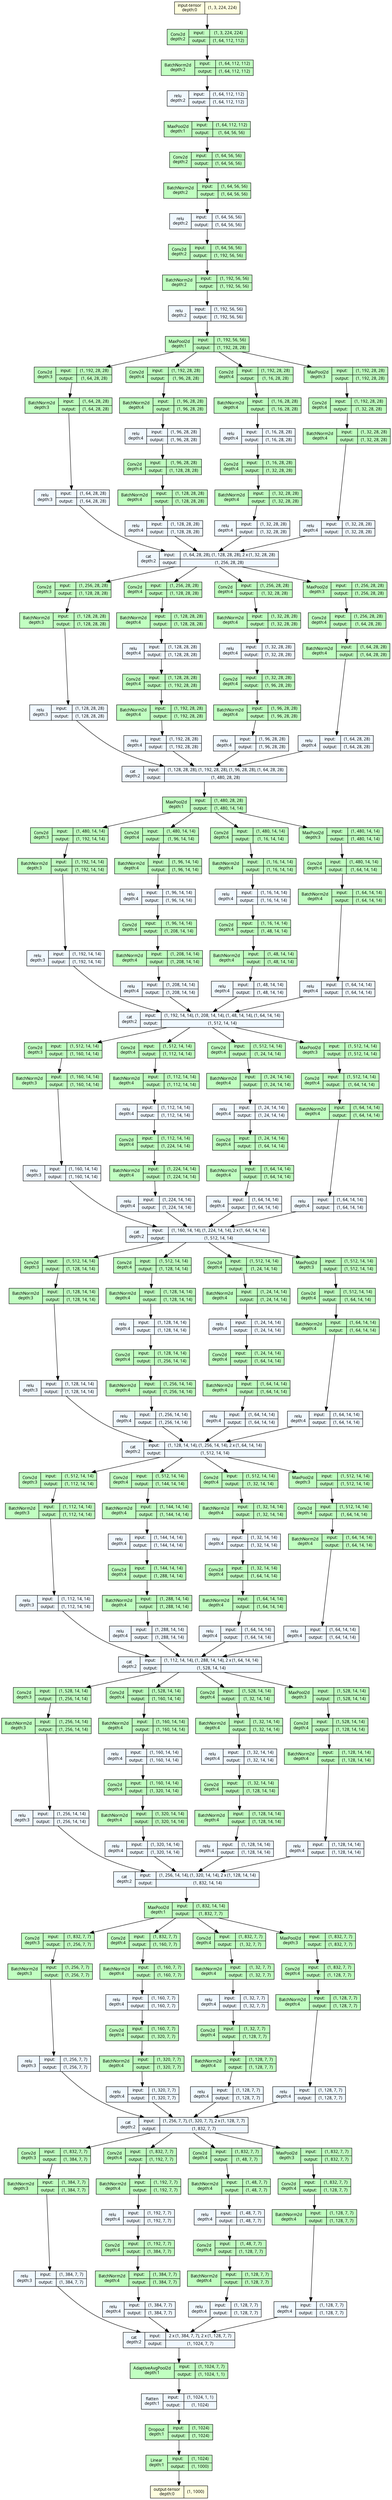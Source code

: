 strict digraph GoogLeNet {
	graph [ordering=in size="127.5,127.5"]
	node [align=left fontname="Linux libertine" fontsize=10 height=0.2 ranksep=0.1 shape=record style=filled]
	edge [fontsize=10]
	0 [label="input-tensor&#92;ndepth:0|(1, 3, 224, 224)" fillcolor=lightyellow]
	0 [label="input-tensor&#92;ndepth:0|(1, 3, 224, 224)" fillcolor=lightyellow]
	1 [label="Conv2d&#92;ndepth:2|{input:|output:}|{(1, 3, 224, 224)|(1, 64, 112, 112)}" fillcolor=darkseagreen1]
	2 [label="BatchNorm2d&#92;ndepth:2|{input:|output:}|{(1, 64, 112, 112)|(1, 64, 112, 112)}" fillcolor=darkseagreen1]
	3 [label="relu&#92;ndepth:2|{input:|output:}|{(1, 64, 112, 112)|(1, 64, 112, 112)}" fillcolor=aliceblue]
	4 [label="MaxPool2d&#92;ndepth:1|{input:|output:}|{(1, 64, 112, 112)|(1, 64, 56, 56)}" fillcolor=darkseagreen1]
	5 [label="Conv2d&#92;ndepth:2|{input:|output:}|{(1, 64, 56, 56)|(1, 64, 56, 56)}" fillcolor=darkseagreen1]
	6 [label="BatchNorm2d&#92;ndepth:2|{input:|output:}|{(1, 64, 56, 56)|(1, 64, 56, 56)}" fillcolor=darkseagreen1]
	7 [label="relu&#92;ndepth:2|{input:|output:}|{(1, 64, 56, 56)|(1, 64, 56, 56)}" fillcolor=aliceblue]
	8 [label="Conv2d&#92;ndepth:2|{input:|output:}|{(1, 64, 56, 56)|(1, 192, 56, 56)}" fillcolor=darkseagreen1]
	9 [label="BatchNorm2d&#92;ndepth:2|{input:|output:}|{(1, 192, 56, 56)|(1, 192, 56, 56)}" fillcolor=darkseagreen1]
	10 [label="relu&#92;ndepth:2|{input:|output:}|{(1, 192, 56, 56)|(1, 192, 56, 56)}" fillcolor=aliceblue]
	11 [label="MaxPool2d&#92;ndepth:1|{input:|output:}|{(1, 192, 56, 56)|(1, 192, 28, 28)}" fillcolor=darkseagreen1]
	12 [label="Conv2d&#92;ndepth:3|{input:|output:}|{(1, 192, 28, 28)|(1, 64, 28, 28)}" fillcolor=darkseagreen1]
	13 [label="BatchNorm2d&#92;ndepth:3|{input:|output:}|{(1, 64, 28, 28)|(1, 64, 28, 28)}" fillcolor=darkseagreen1]
	14 [label="relu&#92;ndepth:3|{input:|output:}|{(1, 64, 28, 28)|(1, 64, 28, 28)}" fillcolor=aliceblue]
	15 [label="Conv2d&#92;ndepth:4|{input:|output:}|{(1, 192, 28, 28)|(1, 96, 28, 28)}" fillcolor=darkseagreen1]
	16 [label="BatchNorm2d&#92;ndepth:4|{input:|output:}|{(1, 96, 28, 28)|(1, 96, 28, 28)}" fillcolor=darkseagreen1]
	17 [label="relu&#92;ndepth:4|{input:|output:}|{(1, 96, 28, 28)|(1, 96, 28, 28)}" fillcolor=aliceblue]
	18 [label="Conv2d&#92;ndepth:4|{input:|output:}|{(1, 96, 28, 28)|(1, 128, 28, 28)}" fillcolor=darkseagreen1]
	19 [label="BatchNorm2d&#92;ndepth:4|{input:|output:}|{(1, 128, 28, 28)|(1, 128, 28, 28)}" fillcolor=darkseagreen1]
	20 [label="relu&#92;ndepth:4|{input:|output:}|{(1, 128, 28, 28)|(1, 128, 28, 28)}" fillcolor=aliceblue]
	21 [label="Conv2d&#92;ndepth:4|{input:|output:}|{(1, 192, 28, 28)|(1, 16, 28, 28)}" fillcolor=darkseagreen1]
	22 [label="BatchNorm2d&#92;ndepth:4|{input:|output:}|{(1, 16, 28, 28)|(1, 16, 28, 28)}" fillcolor=darkseagreen1]
	23 [label="relu&#92;ndepth:4|{input:|output:}|{(1, 16, 28, 28)|(1, 16, 28, 28)}" fillcolor=aliceblue]
	24 [label="Conv2d&#92;ndepth:4|{input:|output:}|{(1, 16, 28, 28)|(1, 32, 28, 28)}" fillcolor=darkseagreen1]
	25 [label="BatchNorm2d&#92;ndepth:4|{input:|output:}|{(1, 32, 28, 28)|(1, 32, 28, 28)}" fillcolor=darkseagreen1]
	26 [label="relu&#92;ndepth:4|{input:|output:}|{(1, 32, 28, 28)|(1, 32, 28, 28)}" fillcolor=aliceblue]
	27 [label="MaxPool2d&#92;ndepth:3|{input:|output:}|{(1, 192, 28, 28)|(1, 192, 28, 28)}" fillcolor=darkseagreen1]
	28 [label="Conv2d&#92;ndepth:4|{input:|output:}|{(1, 192, 28, 28)|(1, 32, 28, 28)}" fillcolor=darkseagreen1]
	29 [label="BatchNorm2d&#92;ndepth:4|{input:|output:}|{(1, 32, 28, 28)|(1, 32, 28, 28)}" fillcolor=darkseagreen1]
	30 [label="relu&#92;ndepth:4|{input:|output:}|{(1, 32, 28, 28)|(1, 32, 28, 28)}" fillcolor=aliceblue]
	31 [label="cat&#92;ndepth:2|{input:|output:}|{(1, 64, 28, 28), (1, 128, 28, 28), 2 x (1, 32, 28, 28)|(1, 256, 28, 28)}" fillcolor=aliceblue]
	32 [label="Conv2d&#92;ndepth:3|{input:|output:}|{(1, 256, 28, 28)|(1, 128, 28, 28)}" fillcolor=darkseagreen1]
	33 [label="BatchNorm2d&#92;ndepth:3|{input:|output:}|{(1, 128, 28, 28)|(1, 128, 28, 28)}" fillcolor=darkseagreen1]
	34 [label="relu&#92;ndepth:3|{input:|output:}|{(1, 128, 28, 28)|(1, 128, 28, 28)}" fillcolor=aliceblue]
	35 [label="Conv2d&#92;ndepth:4|{input:|output:}|{(1, 256, 28, 28)|(1, 128, 28, 28)}" fillcolor=darkseagreen1]
	36 [label="BatchNorm2d&#92;ndepth:4|{input:|output:}|{(1, 128, 28, 28)|(1, 128, 28, 28)}" fillcolor=darkseagreen1]
	37 [label="relu&#92;ndepth:4|{input:|output:}|{(1, 128, 28, 28)|(1, 128, 28, 28)}" fillcolor=aliceblue]
	38 [label="Conv2d&#92;ndepth:4|{input:|output:}|{(1, 128, 28, 28)|(1, 192, 28, 28)}" fillcolor=darkseagreen1]
	39 [label="BatchNorm2d&#92;ndepth:4|{input:|output:}|{(1, 192, 28, 28)|(1, 192, 28, 28)}" fillcolor=darkseagreen1]
	40 [label="relu&#92;ndepth:4|{input:|output:}|{(1, 192, 28, 28)|(1, 192, 28, 28)}" fillcolor=aliceblue]
	41 [label="Conv2d&#92;ndepth:4|{input:|output:}|{(1, 256, 28, 28)|(1, 32, 28, 28)}" fillcolor=darkseagreen1]
	42 [label="BatchNorm2d&#92;ndepth:4|{input:|output:}|{(1, 32, 28, 28)|(1, 32, 28, 28)}" fillcolor=darkseagreen1]
	43 [label="relu&#92;ndepth:4|{input:|output:}|{(1, 32, 28, 28)|(1, 32, 28, 28)}" fillcolor=aliceblue]
	44 [label="Conv2d&#92;ndepth:4|{input:|output:}|{(1, 32, 28, 28)|(1, 96, 28, 28)}" fillcolor=darkseagreen1]
	45 [label="BatchNorm2d&#92;ndepth:4|{input:|output:}|{(1, 96, 28, 28)|(1, 96, 28, 28)}" fillcolor=darkseagreen1]
	46 [label="relu&#92;ndepth:4|{input:|output:}|{(1, 96, 28, 28)|(1, 96, 28, 28)}" fillcolor=aliceblue]
	47 [label="MaxPool2d&#92;ndepth:3|{input:|output:}|{(1, 256, 28, 28)|(1, 256, 28, 28)}" fillcolor=darkseagreen1]
	48 [label="Conv2d&#92;ndepth:4|{input:|output:}|{(1, 256, 28, 28)|(1, 64, 28, 28)}" fillcolor=darkseagreen1]
	49 [label="BatchNorm2d&#92;ndepth:4|{input:|output:}|{(1, 64, 28, 28)|(1, 64, 28, 28)}" fillcolor=darkseagreen1]
	50 [label="relu&#92;ndepth:4|{input:|output:}|{(1, 64, 28, 28)|(1, 64, 28, 28)}" fillcolor=aliceblue]
	51 [label="cat&#92;ndepth:2|{input:|output:}|{(1, 128, 28, 28), (1, 192, 28, 28), (1, 96, 28, 28), (1, 64, 28, 28)|(1, 480, 28, 28)}" fillcolor=aliceblue]
	52 [label="MaxPool2d&#92;ndepth:1|{input:|output:}|{(1, 480, 28, 28)|(1, 480, 14, 14)}" fillcolor=darkseagreen1]
	53 [label="Conv2d&#92;ndepth:3|{input:|output:}|{(1, 480, 14, 14)|(1, 192, 14, 14)}" fillcolor=darkseagreen1]
	54 [label="BatchNorm2d&#92;ndepth:3|{input:|output:}|{(1, 192, 14, 14)|(1, 192, 14, 14)}" fillcolor=darkseagreen1]
	55 [label="relu&#92;ndepth:3|{input:|output:}|{(1, 192, 14, 14)|(1, 192, 14, 14)}" fillcolor=aliceblue]
	56 [label="Conv2d&#92;ndepth:4|{input:|output:}|{(1, 480, 14, 14)|(1, 96, 14, 14)}" fillcolor=darkseagreen1]
	57 [label="BatchNorm2d&#92;ndepth:4|{input:|output:}|{(1, 96, 14, 14)|(1, 96, 14, 14)}" fillcolor=darkseagreen1]
	58 [label="relu&#92;ndepth:4|{input:|output:}|{(1, 96, 14, 14)|(1, 96, 14, 14)}" fillcolor=aliceblue]
	59 [label="Conv2d&#92;ndepth:4|{input:|output:}|{(1, 96, 14, 14)|(1, 208, 14, 14)}" fillcolor=darkseagreen1]
	60 [label="BatchNorm2d&#92;ndepth:4|{input:|output:}|{(1, 208, 14, 14)|(1, 208, 14, 14)}" fillcolor=darkseagreen1]
	61 [label="relu&#92;ndepth:4|{input:|output:}|{(1, 208, 14, 14)|(1, 208, 14, 14)}" fillcolor=aliceblue]
	62 [label="Conv2d&#92;ndepth:4|{input:|output:}|{(1, 480, 14, 14)|(1, 16, 14, 14)}" fillcolor=darkseagreen1]
	63 [label="BatchNorm2d&#92;ndepth:4|{input:|output:}|{(1, 16, 14, 14)|(1, 16, 14, 14)}" fillcolor=darkseagreen1]
	64 [label="relu&#92;ndepth:4|{input:|output:}|{(1, 16, 14, 14)|(1, 16, 14, 14)}" fillcolor=aliceblue]
	65 [label="Conv2d&#92;ndepth:4|{input:|output:}|{(1, 16, 14, 14)|(1, 48, 14, 14)}" fillcolor=darkseagreen1]
	66 [label="BatchNorm2d&#92;ndepth:4|{input:|output:}|{(1, 48, 14, 14)|(1, 48, 14, 14)}" fillcolor=darkseagreen1]
	67 [label="relu&#92;ndepth:4|{input:|output:}|{(1, 48, 14, 14)|(1, 48, 14, 14)}" fillcolor=aliceblue]
	68 [label="MaxPool2d&#92;ndepth:3|{input:|output:}|{(1, 480, 14, 14)|(1, 480, 14, 14)}" fillcolor=darkseagreen1]
	69 [label="Conv2d&#92;ndepth:4|{input:|output:}|{(1, 480, 14, 14)|(1, 64, 14, 14)}" fillcolor=darkseagreen1]
	70 [label="BatchNorm2d&#92;ndepth:4|{input:|output:}|{(1, 64, 14, 14)|(1, 64, 14, 14)}" fillcolor=darkseagreen1]
	71 [label="relu&#92;ndepth:4|{input:|output:}|{(1, 64, 14, 14)|(1, 64, 14, 14)}" fillcolor=aliceblue]
	72 [label="cat&#92;ndepth:2|{input:|output:}|{(1, 192, 14, 14), (1, 208, 14, 14), (1, 48, 14, 14), (1, 64, 14, 14)|(1, 512, 14, 14)}" fillcolor=aliceblue]
	73 [label="Conv2d&#92;ndepth:3|{input:|output:}|{(1, 512, 14, 14)|(1, 160, 14, 14)}" fillcolor=darkseagreen1]
	74 [label="BatchNorm2d&#92;ndepth:3|{input:|output:}|{(1, 160, 14, 14)|(1, 160, 14, 14)}" fillcolor=darkseagreen1]
	75 [label="relu&#92;ndepth:3|{input:|output:}|{(1, 160, 14, 14)|(1, 160, 14, 14)}" fillcolor=aliceblue]
	76 [label="Conv2d&#92;ndepth:4|{input:|output:}|{(1, 512, 14, 14)|(1, 112, 14, 14)}" fillcolor=darkseagreen1]
	77 [label="BatchNorm2d&#92;ndepth:4|{input:|output:}|{(1, 112, 14, 14)|(1, 112, 14, 14)}" fillcolor=darkseagreen1]
	78 [label="relu&#92;ndepth:4|{input:|output:}|{(1, 112, 14, 14)|(1, 112, 14, 14)}" fillcolor=aliceblue]
	79 [label="Conv2d&#92;ndepth:4|{input:|output:}|{(1, 112, 14, 14)|(1, 224, 14, 14)}" fillcolor=darkseagreen1]
	80 [label="BatchNorm2d&#92;ndepth:4|{input:|output:}|{(1, 224, 14, 14)|(1, 224, 14, 14)}" fillcolor=darkseagreen1]
	81 [label="relu&#92;ndepth:4|{input:|output:}|{(1, 224, 14, 14)|(1, 224, 14, 14)}" fillcolor=aliceblue]
	82 [label="Conv2d&#92;ndepth:4|{input:|output:}|{(1, 512, 14, 14)|(1, 24, 14, 14)}" fillcolor=darkseagreen1]
	83 [label="BatchNorm2d&#92;ndepth:4|{input:|output:}|{(1, 24, 14, 14)|(1, 24, 14, 14)}" fillcolor=darkseagreen1]
	84 [label="relu&#92;ndepth:4|{input:|output:}|{(1, 24, 14, 14)|(1, 24, 14, 14)}" fillcolor=aliceblue]
	85 [label="Conv2d&#92;ndepth:4|{input:|output:}|{(1, 24, 14, 14)|(1, 64, 14, 14)}" fillcolor=darkseagreen1]
	86 [label="BatchNorm2d&#92;ndepth:4|{input:|output:}|{(1, 64, 14, 14)|(1, 64, 14, 14)}" fillcolor=darkseagreen1]
	87 [label="relu&#92;ndepth:4|{input:|output:}|{(1, 64, 14, 14)|(1, 64, 14, 14)}" fillcolor=aliceblue]
	88 [label="MaxPool2d&#92;ndepth:3|{input:|output:}|{(1, 512, 14, 14)|(1, 512, 14, 14)}" fillcolor=darkseagreen1]
	89 [label="Conv2d&#92;ndepth:4|{input:|output:}|{(1, 512, 14, 14)|(1, 64, 14, 14)}" fillcolor=darkseagreen1]
	90 [label="BatchNorm2d&#92;ndepth:4|{input:|output:}|{(1, 64, 14, 14)|(1, 64, 14, 14)}" fillcolor=darkseagreen1]
	91 [label="relu&#92;ndepth:4|{input:|output:}|{(1, 64, 14, 14)|(1, 64, 14, 14)}" fillcolor=aliceblue]
	92 [label="cat&#92;ndepth:2|{input:|output:}|{(1, 160, 14, 14), (1, 224, 14, 14), 2 x (1, 64, 14, 14)|(1, 512, 14, 14)}" fillcolor=aliceblue]
	93 [label="Conv2d&#92;ndepth:3|{input:|output:}|{(1, 512, 14, 14)|(1, 128, 14, 14)}" fillcolor=darkseagreen1]
	94 [label="BatchNorm2d&#92;ndepth:3|{input:|output:}|{(1, 128, 14, 14)|(1, 128, 14, 14)}" fillcolor=darkseagreen1]
	95 [label="relu&#92;ndepth:3|{input:|output:}|{(1, 128, 14, 14)|(1, 128, 14, 14)}" fillcolor=aliceblue]
	96 [label="Conv2d&#92;ndepth:4|{input:|output:}|{(1, 512, 14, 14)|(1, 128, 14, 14)}" fillcolor=darkseagreen1]
	97 [label="BatchNorm2d&#92;ndepth:4|{input:|output:}|{(1, 128, 14, 14)|(1, 128, 14, 14)}" fillcolor=darkseagreen1]
	98 [label="relu&#92;ndepth:4|{input:|output:}|{(1, 128, 14, 14)|(1, 128, 14, 14)}" fillcolor=aliceblue]
	99 [label="Conv2d&#92;ndepth:4|{input:|output:}|{(1, 128, 14, 14)|(1, 256, 14, 14)}" fillcolor=darkseagreen1]
	100 [label="BatchNorm2d&#92;ndepth:4|{input:|output:}|{(1, 256, 14, 14)|(1, 256, 14, 14)}" fillcolor=darkseagreen1]
	101 [label="relu&#92;ndepth:4|{input:|output:}|{(1, 256, 14, 14)|(1, 256, 14, 14)}" fillcolor=aliceblue]
	102 [label="Conv2d&#92;ndepth:4|{input:|output:}|{(1, 512, 14, 14)|(1, 24, 14, 14)}" fillcolor=darkseagreen1]
	103 [label="BatchNorm2d&#92;ndepth:4|{input:|output:}|{(1, 24, 14, 14)|(1, 24, 14, 14)}" fillcolor=darkseagreen1]
	104 [label="relu&#92;ndepth:4|{input:|output:}|{(1, 24, 14, 14)|(1, 24, 14, 14)}" fillcolor=aliceblue]
	105 [label="Conv2d&#92;ndepth:4|{input:|output:}|{(1, 24, 14, 14)|(1, 64, 14, 14)}" fillcolor=darkseagreen1]
	106 [label="BatchNorm2d&#92;ndepth:4|{input:|output:}|{(1, 64, 14, 14)|(1, 64, 14, 14)}" fillcolor=darkseagreen1]
	107 [label="relu&#92;ndepth:4|{input:|output:}|{(1, 64, 14, 14)|(1, 64, 14, 14)}" fillcolor=aliceblue]
	108 [label="MaxPool2d&#92;ndepth:3|{input:|output:}|{(1, 512, 14, 14)|(1, 512, 14, 14)}" fillcolor=darkseagreen1]
	109 [label="Conv2d&#92;ndepth:4|{input:|output:}|{(1, 512, 14, 14)|(1, 64, 14, 14)}" fillcolor=darkseagreen1]
	110 [label="BatchNorm2d&#92;ndepth:4|{input:|output:}|{(1, 64, 14, 14)|(1, 64, 14, 14)}" fillcolor=darkseagreen1]
	111 [label="relu&#92;ndepth:4|{input:|output:}|{(1, 64, 14, 14)|(1, 64, 14, 14)}" fillcolor=aliceblue]
	112 [label="cat&#92;ndepth:2|{input:|output:}|{(1, 128, 14, 14), (1, 256, 14, 14), 2 x (1, 64, 14, 14)|(1, 512, 14, 14)}" fillcolor=aliceblue]
	113 [label="Conv2d&#92;ndepth:3|{input:|output:}|{(1, 512, 14, 14)|(1, 112, 14, 14)}" fillcolor=darkseagreen1]
	114 [label="BatchNorm2d&#92;ndepth:3|{input:|output:}|{(1, 112, 14, 14)|(1, 112, 14, 14)}" fillcolor=darkseagreen1]
	115 [label="relu&#92;ndepth:3|{input:|output:}|{(1, 112, 14, 14)|(1, 112, 14, 14)}" fillcolor=aliceblue]
	116 [label="Conv2d&#92;ndepth:4|{input:|output:}|{(1, 512, 14, 14)|(1, 144, 14, 14)}" fillcolor=darkseagreen1]
	117 [label="BatchNorm2d&#92;ndepth:4|{input:|output:}|{(1, 144, 14, 14)|(1, 144, 14, 14)}" fillcolor=darkseagreen1]
	118 [label="relu&#92;ndepth:4|{input:|output:}|{(1, 144, 14, 14)|(1, 144, 14, 14)}" fillcolor=aliceblue]
	119 [label="Conv2d&#92;ndepth:4|{input:|output:}|{(1, 144, 14, 14)|(1, 288, 14, 14)}" fillcolor=darkseagreen1]
	120 [label="BatchNorm2d&#92;ndepth:4|{input:|output:}|{(1, 288, 14, 14)|(1, 288, 14, 14)}" fillcolor=darkseagreen1]
	121 [label="relu&#92;ndepth:4|{input:|output:}|{(1, 288, 14, 14)|(1, 288, 14, 14)}" fillcolor=aliceblue]
	122 [label="Conv2d&#92;ndepth:4|{input:|output:}|{(1, 512, 14, 14)|(1, 32, 14, 14)}" fillcolor=darkseagreen1]
	123 [label="BatchNorm2d&#92;ndepth:4|{input:|output:}|{(1, 32, 14, 14)|(1, 32, 14, 14)}" fillcolor=darkseagreen1]
	124 [label="relu&#92;ndepth:4|{input:|output:}|{(1, 32, 14, 14)|(1, 32, 14, 14)}" fillcolor=aliceblue]
	125 [label="Conv2d&#92;ndepth:4|{input:|output:}|{(1, 32, 14, 14)|(1, 64, 14, 14)}" fillcolor=darkseagreen1]
	126 [label="BatchNorm2d&#92;ndepth:4|{input:|output:}|{(1, 64, 14, 14)|(1, 64, 14, 14)}" fillcolor=darkseagreen1]
	127 [label="relu&#92;ndepth:4|{input:|output:}|{(1, 64, 14, 14)|(1, 64, 14, 14)}" fillcolor=aliceblue]
	128 [label="MaxPool2d&#92;ndepth:3|{input:|output:}|{(1, 512, 14, 14)|(1, 512, 14, 14)}" fillcolor=darkseagreen1]
	129 [label="Conv2d&#92;ndepth:4|{input:|output:}|{(1, 512, 14, 14)|(1, 64, 14, 14)}" fillcolor=darkseagreen1]
	130 [label="BatchNorm2d&#92;ndepth:4|{input:|output:}|{(1, 64, 14, 14)|(1, 64, 14, 14)}" fillcolor=darkseagreen1]
	131 [label="relu&#92;ndepth:4|{input:|output:}|{(1, 64, 14, 14)|(1, 64, 14, 14)}" fillcolor=aliceblue]
	132 [label="cat&#92;ndepth:2|{input:|output:}|{(1, 112, 14, 14), (1, 288, 14, 14), 2 x (1, 64, 14, 14)|(1, 528, 14, 14)}" fillcolor=aliceblue]
	133 [label="Conv2d&#92;ndepth:3|{input:|output:}|{(1, 528, 14, 14)|(1, 256, 14, 14)}" fillcolor=darkseagreen1]
	134 [label="BatchNorm2d&#92;ndepth:3|{input:|output:}|{(1, 256, 14, 14)|(1, 256, 14, 14)}" fillcolor=darkseagreen1]
	135 [label="relu&#92;ndepth:3|{input:|output:}|{(1, 256, 14, 14)|(1, 256, 14, 14)}" fillcolor=aliceblue]
	136 [label="Conv2d&#92;ndepth:4|{input:|output:}|{(1, 528, 14, 14)|(1, 160, 14, 14)}" fillcolor=darkseagreen1]
	137 [label="BatchNorm2d&#92;ndepth:4|{input:|output:}|{(1, 160, 14, 14)|(1, 160, 14, 14)}" fillcolor=darkseagreen1]
	138 [label="relu&#92;ndepth:4|{input:|output:}|{(1, 160, 14, 14)|(1, 160, 14, 14)}" fillcolor=aliceblue]
	139 [label="Conv2d&#92;ndepth:4|{input:|output:}|{(1, 160, 14, 14)|(1, 320, 14, 14)}" fillcolor=darkseagreen1]
	140 [label="BatchNorm2d&#92;ndepth:4|{input:|output:}|{(1, 320, 14, 14)|(1, 320, 14, 14)}" fillcolor=darkseagreen1]
	141 [label="relu&#92;ndepth:4|{input:|output:}|{(1, 320, 14, 14)|(1, 320, 14, 14)}" fillcolor=aliceblue]
	142 [label="Conv2d&#92;ndepth:4|{input:|output:}|{(1, 528, 14, 14)|(1, 32, 14, 14)}" fillcolor=darkseagreen1]
	143 [label="BatchNorm2d&#92;ndepth:4|{input:|output:}|{(1, 32, 14, 14)|(1, 32, 14, 14)}" fillcolor=darkseagreen1]
	144 [label="relu&#92;ndepth:4|{input:|output:}|{(1, 32, 14, 14)|(1, 32, 14, 14)}" fillcolor=aliceblue]
	145 [label="Conv2d&#92;ndepth:4|{input:|output:}|{(1, 32, 14, 14)|(1, 128, 14, 14)}" fillcolor=darkseagreen1]
	146 [label="BatchNorm2d&#92;ndepth:4|{input:|output:}|{(1, 128, 14, 14)|(1, 128, 14, 14)}" fillcolor=darkseagreen1]
	147 [label="relu&#92;ndepth:4|{input:|output:}|{(1, 128, 14, 14)|(1, 128, 14, 14)}" fillcolor=aliceblue]
	148 [label="MaxPool2d&#92;ndepth:3|{input:|output:}|{(1, 528, 14, 14)|(1, 528, 14, 14)}" fillcolor=darkseagreen1]
	149 [label="Conv2d&#92;ndepth:4|{input:|output:}|{(1, 528, 14, 14)|(1, 128, 14, 14)}" fillcolor=darkseagreen1]
	150 [label="BatchNorm2d&#92;ndepth:4|{input:|output:}|{(1, 128, 14, 14)|(1, 128, 14, 14)}" fillcolor=darkseagreen1]
	151 [label="relu&#92;ndepth:4|{input:|output:}|{(1, 128, 14, 14)|(1, 128, 14, 14)}" fillcolor=aliceblue]
	152 [label="cat&#92;ndepth:2|{input:|output:}|{(1, 256, 14, 14), (1, 320, 14, 14), 2 x (1, 128, 14, 14)|(1, 832, 14, 14)}" fillcolor=aliceblue]
	153 [label="MaxPool2d&#92;ndepth:1|{input:|output:}|{(1, 832, 14, 14)|(1, 832, 7, 7)}" fillcolor=darkseagreen1]
	154 [label="Conv2d&#92;ndepth:3|{input:|output:}|{(1, 832, 7, 7)|(1, 256, 7, 7)}" fillcolor=darkseagreen1]
	155 [label="BatchNorm2d&#92;ndepth:3|{input:|output:}|{(1, 256, 7, 7)|(1, 256, 7, 7)}" fillcolor=darkseagreen1]
	156 [label="relu&#92;ndepth:3|{input:|output:}|{(1, 256, 7, 7)|(1, 256, 7, 7)}" fillcolor=aliceblue]
	157 [label="Conv2d&#92;ndepth:4|{input:|output:}|{(1, 832, 7, 7)|(1, 160, 7, 7)}" fillcolor=darkseagreen1]
	158 [label="BatchNorm2d&#92;ndepth:4|{input:|output:}|{(1, 160, 7, 7)|(1, 160, 7, 7)}" fillcolor=darkseagreen1]
	159 [label="relu&#92;ndepth:4|{input:|output:}|{(1, 160, 7, 7)|(1, 160, 7, 7)}" fillcolor=aliceblue]
	160 [label="Conv2d&#92;ndepth:4|{input:|output:}|{(1, 160, 7, 7)|(1, 320, 7, 7)}" fillcolor=darkseagreen1]
	161 [label="BatchNorm2d&#92;ndepth:4|{input:|output:}|{(1, 320, 7, 7)|(1, 320, 7, 7)}" fillcolor=darkseagreen1]
	162 [label="relu&#92;ndepth:4|{input:|output:}|{(1, 320, 7, 7)|(1, 320, 7, 7)}" fillcolor=aliceblue]
	163 [label="Conv2d&#92;ndepth:4|{input:|output:}|{(1, 832, 7, 7)|(1, 32, 7, 7)}" fillcolor=darkseagreen1]
	164 [label="BatchNorm2d&#92;ndepth:4|{input:|output:}|{(1, 32, 7, 7)|(1, 32, 7, 7)}" fillcolor=darkseagreen1]
	165 [label="relu&#92;ndepth:4|{input:|output:}|{(1, 32, 7, 7)|(1, 32, 7, 7)}" fillcolor=aliceblue]
	166 [label="Conv2d&#92;ndepth:4|{input:|output:}|{(1, 32, 7, 7)|(1, 128, 7, 7)}" fillcolor=darkseagreen1]
	167 [label="BatchNorm2d&#92;ndepth:4|{input:|output:}|{(1, 128, 7, 7)|(1, 128, 7, 7)}" fillcolor=darkseagreen1]
	168 [label="relu&#92;ndepth:4|{input:|output:}|{(1, 128, 7, 7)|(1, 128, 7, 7)}" fillcolor=aliceblue]
	169 [label="MaxPool2d&#92;ndepth:3|{input:|output:}|{(1, 832, 7, 7)|(1, 832, 7, 7)}" fillcolor=darkseagreen1]
	170 [label="Conv2d&#92;ndepth:4|{input:|output:}|{(1, 832, 7, 7)|(1, 128, 7, 7)}" fillcolor=darkseagreen1]
	171 [label="BatchNorm2d&#92;ndepth:4|{input:|output:}|{(1, 128, 7, 7)|(1, 128, 7, 7)}" fillcolor=darkseagreen1]
	172 [label="relu&#92;ndepth:4|{input:|output:}|{(1, 128, 7, 7)|(1, 128, 7, 7)}" fillcolor=aliceblue]
	173 [label="cat&#92;ndepth:2|{input:|output:}|{(1, 256, 7, 7), (1, 320, 7, 7), 2 x (1, 128, 7, 7)|(1, 832, 7, 7)}" fillcolor=aliceblue]
	174 [label="Conv2d&#92;ndepth:3|{input:|output:}|{(1, 832, 7, 7)|(1, 384, 7, 7)}" fillcolor=darkseagreen1]
	175 [label="BatchNorm2d&#92;ndepth:3|{input:|output:}|{(1, 384, 7, 7)|(1, 384, 7, 7)}" fillcolor=darkseagreen1]
	176 [label="relu&#92;ndepth:3|{input:|output:}|{(1, 384, 7, 7)|(1, 384, 7, 7)}" fillcolor=aliceblue]
	177 [label="Conv2d&#92;ndepth:4|{input:|output:}|{(1, 832, 7, 7)|(1, 192, 7, 7)}" fillcolor=darkseagreen1]
	178 [label="BatchNorm2d&#92;ndepth:4|{input:|output:}|{(1, 192, 7, 7)|(1, 192, 7, 7)}" fillcolor=darkseagreen1]
	179 [label="relu&#92;ndepth:4|{input:|output:}|{(1, 192, 7, 7)|(1, 192, 7, 7)}" fillcolor=aliceblue]
	180 [label="Conv2d&#92;ndepth:4|{input:|output:}|{(1, 192, 7, 7)|(1, 384, 7, 7)}" fillcolor=darkseagreen1]
	181 [label="BatchNorm2d&#92;ndepth:4|{input:|output:}|{(1, 384, 7, 7)|(1, 384, 7, 7)}" fillcolor=darkseagreen1]
	182 [label="relu&#92;ndepth:4|{input:|output:}|{(1, 384, 7, 7)|(1, 384, 7, 7)}" fillcolor=aliceblue]
	183 [label="Conv2d&#92;ndepth:4|{input:|output:}|{(1, 832, 7, 7)|(1, 48, 7, 7)}" fillcolor=darkseagreen1]
	184 [label="BatchNorm2d&#92;ndepth:4|{input:|output:}|{(1, 48, 7, 7)|(1, 48, 7, 7)}" fillcolor=darkseagreen1]
	185 [label="relu&#92;ndepth:4|{input:|output:}|{(1, 48, 7, 7)|(1, 48, 7, 7)}" fillcolor=aliceblue]
	186 [label="Conv2d&#92;ndepth:4|{input:|output:}|{(1, 48, 7, 7)|(1, 128, 7, 7)}" fillcolor=darkseagreen1]
	187 [label="BatchNorm2d&#92;ndepth:4|{input:|output:}|{(1, 128, 7, 7)|(1, 128, 7, 7)}" fillcolor=darkseagreen1]
	188 [label="relu&#92;ndepth:4|{input:|output:}|{(1, 128, 7, 7)|(1, 128, 7, 7)}" fillcolor=aliceblue]
	189 [label="MaxPool2d&#92;ndepth:3|{input:|output:}|{(1, 832, 7, 7)|(1, 832, 7, 7)}" fillcolor=darkseagreen1]
	190 [label="Conv2d&#92;ndepth:4|{input:|output:}|{(1, 832, 7, 7)|(1, 128, 7, 7)}" fillcolor=darkseagreen1]
	191 [label="BatchNorm2d&#92;ndepth:4|{input:|output:}|{(1, 128, 7, 7)|(1, 128, 7, 7)}" fillcolor=darkseagreen1]
	192 [label="relu&#92;ndepth:4|{input:|output:}|{(1, 128, 7, 7)|(1, 128, 7, 7)}" fillcolor=aliceblue]
	193 [label="cat&#92;ndepth:2|{input:|output:}|{2 x (1, 384, 7, 7), 2 x (1, 128, 7, 7)|(1, 1024, 7, 7)}" fillcolor=aliceblue]
	194 [label="AdaptiveAvgPool2d&#92;ndepth:1|{input:|output:}|{(1, 1024, 7, 7)|(1, 1024, 1, 1)}" fillcolor=darkseagreen1]
	195 [label="flatten&#92;ndepth:1|{input:|output:}|{(1, 1024, 1, 1)|(1, 1024)}" fillcolor=aliceblue]
	196 [label="Dropout&#92;ndepth:1|{input:|output:}|{(1, 1024)|(1, 1024)}" fillcolor=darkseagreen1]
	197 [label="Linear&#92;ndepth:1|{input:|output:}|{(1, 1024)|(1, 1000)}" fillcolor=darkseagreen1]
	198 [label="output-tensor&#92;ndepth:0|(1, 1000)" fillcolor=lightyellow]
	0 -> 1
	1 -> 2
	2 -> 3
	3 -> 4
	4 -> 5
	5 -> 6
	6 -> 7
	7 -> 8
	8 -> 9
	9 -> 10
	10 -> 11
	11 -> 12
	12 -> 13
	13 -> 14
	14 -> 31
	11 -> 15
	15 -> 16
	16 -> 17
	17 -> 18
	18 -> 19
	19 -> 20
	20 -> 31
	11 -> 21
	21 -> 22
	22 -> 23
	23 -> 24
	24 -> 25
	25 -> 26
	26 -> 31
	11 -> 27
	27 -> 28
	28 -> 29
	29 -> 30
	30 -> 31
	31 -> 32
	32 -> 33
	33 -> 34
	34 -> 51
	31 -> 35
	35 -> 36
	36 -> 37
	37 -> 38
	38 -> 39
	39 -> 40
	40 -> 51
	31 -> 41
	41 -> 42
	42 -> 43
	43 -> 44
	44 -> 45
	45 -> 46
	46 -> 51
	31 -> 47
	47 -> 48
	48 -> 49
	49 -> 50
	50 -> 51
	51 -> 52
	52 -> 53
	53 -> 54
	54 -> 55
	55 -> 72
	52 -> 56
	56 -> 57
	57 -> 58
	58 -> 59
	59 -> 60
	60 -> 61
	61 -> 72
	52 -> 62
	62 -> 63
	63 -> 64
	64 -> 65
	65 -> 66
	66 -> 67
	67 -> 72
	52 -> 68
	68 -> 69
	69 -> 70
	70 -> 71
	71 -> 72
	72 -> 73
	73 -> 74
	74 -> 75
	75 -> 92
	72 -> 76
	76 -> 77
	77 -> 78
	78 -> 79
	79 -> 80
	80 -> 81
	81 -> 92
	72 -> 82
	82 -> 83
	83 -> 84
	84 -> 85
	85 -> 86
	86 -> 87
	87 -> 92
	72 -> 88
	88 -> 89
	89 -> 90
	90 -> 91
	91 -> 92
	92 -> 93
	93 -> 94
	94 -> 95
	95 -> 112
	92 -> 96
	96 -> 97
	97 -> 98
	98 -> 99
	99 -> 100
	100 -> 101
	101 -> 112
	92 -> 102
	102 -> 103
	103 -> 104
	104 -> 105
	105 -> 106
	106 -> 107
	107 -> 112
	92 -> 108
	108 -> 109
	109 -> 110
	110 -> 111
	111 -> 112
	112 -> 113
	113 -> 114
	114 -> 115
	115 -> 132
	112 -> 116
	116 -> 117
	117 -> 118
	118 -> 119
	119 -> 120
	120 -> 121
	121 -> 132
	112 -> 122
	122 -> 123
	123 -> 124
	124 -> 125
	125 -> 126
	126 -> 127
	127 -> 132
	112 -> 128
	128 -> 129
	129 -> 130
	130 -> 131
	131 -> 132
	132 -> 133
	133 -> 134
	134 -> 135
	135 -> 152
	132 -> 136
	136 -> 137
	137 -> 138
	138 -> 139
	139 -> 140
	140 -> 141
	141 -> 152
	132 -> 142
	142 -> 143
	143 -> 144
	144 -> 145
	145 -> 146
	146 -> 147
	147 -> 152
	132 -> 148
	148 -> 149
	149 -> 150
	150 -> 151
	151 -> 152
	152 -> 153
	153 -> 154
	154 -> 155
	155 -> 156
	156 -> 173
	153 -> 157
	157 -> 158
	158 -> 159
	159 -> 160
	160 -> 161
	161 -> 162
	162 -> 173
	153 -> 163
	163 -> 164
	164 -> 165
	165 -> 166
	166 -> 167
	167 -> 168
	168 -> 173
	153 -> 169
	169 -> 170
	170 -> 171
	171 -> 172
	172 -> 173
	173 -> 174
	174 -> 175
	175 -> 176
	176 -> 193
	173 -> 177
	177 -> 178
	178 -> 179
	179 -> 180
	180 -> 181
	181 -> 182
	182 -> 193
	173 -> 183
	183 -> 184
	184 -> 185
	185 -> 186
	186 -> 187
	187 -> 188
	188 -> 193
	173 -> 189
	189 -> 190
	190 -> 191
	191 -> 192
	192 -> 193
	193 -> 194
	194 -> 195
	195 -> 196
	196 -> 197
	197 -> 198
}
strict digraph GoogLeNet {
	graph [ordering=in size="139.5,139.5"]
	node [align=left fontname="Linux libertine" fontsize=10 height=0.2 ranksep=0.1 shape=record style=filled]
	edge [fontsize=10]
	0 [label="input-tensor&#92;ndepth:0|(1, 3, 224, 224)" fillcolor=lightyellow]
	0 [label="input-tensor&#92;ndepth:0|(1, 3, 224, 224)" fillcolor=lightyellow]
	1 [label="Conv2d&#92;ndepth:2|{input:|output:}|{(1, 3, 224, 224)|(1, 64, 112, 112)}" fillcolor=darkseagreen1]
	2 [label="BatchNorm2d&#92;ndepth:2|{input:|output:}|{(1, 64, 112, 112)|(1, 64, 112, 112)}" fillcolor=darkseagreen1]
	3 [label="relu&#92;ndepth:2|{input:|output:}|{(1, 64, 112, 112)|(1, 64, 112, 112)}" fillcolor=aliceblue]
	4 [label="MaxPool2d&#92;ndepth:1|{input:|output:}|{(1, 64, 112, 112)|(1, 64, 56, 56)}" fillcolor=darkseagreen1]
	5 [label="Conv2d&#92;ndepth:2|{input:|output:}|{(1, 64, 56, 56)|(1, 64, 56, 56)}" fillcolor=darkseagreen1]
	6 [label="BatchNorm2d&#92;ndepth:2|{input:|output:}|{(1, 64, 56, 56)|(1, 64, 56, 56)}" fillcolor=darkseagreen1]
	7 [label="relu&#92;ndepth:2|{input:|output:}|{(1, 64, 56, 56)|(1, 64, 56, 56)}" fillcolor=aliceblue]
	8 [label="Conv2d&#92;ndepth:2|{input:|output:}|{(1, 64, 56, 56)|(1, 192, 56, 56)}" fillcolor=darkseagreen1]
	9 [label="BatchNorm2d&#92;ndepth:2|{input:|output:}|{(1, 192, 56, 56)|(1, 192, 56, 56)}" fillcolor=darkseagreen1]
	10 [label="relu&#92;ndepth:2|{input:|output:}|{(1, 192, 56, 56)|(1, 192, 56, 56)}" fillcolor=aliceblue]
	11 [label="MaxPool2d&#92;ndepth:1|{input:|output:}|{(1, 192, 56, 56)|(1, 192, 28, 28)}" fillcolor=darkseagreen1]
	12 [label="Conv2d&#92;ndepth:3|{input:|output:}|{(1, 192, 28, 28)|(1, 64, 28, 28)}" fillcolor=darkseagreen1]
	13 [label="BatchNorm2d&#92;ndepth:3|{input:|output:}|{(1, 64, 28, 28)|(1, 64, 28, 28)}" fillcolor=darkseagreen1]
	14 [label="relu&#92;ndepth:3|{input:|output:}|{(1, 64, 28, 28)|(1, 64, 28, 28)}" fillcolor=aliceblue]
	15 [label="Conv2d&#92;ndepth:4|{input:|output:}|{(1, 192, 28, 28)|(1, 96, 28, 28)}" fillcolor=darkseagreen1]
	16 [label="BatchNorm2d&#92;ndepth:4|{input:|output:}|{(1, 96, 28, 28)|(1, 96, 28, 28)}" fillcolor=darkseagreen1]
	17 [label="relu&#92;ndepth:4|{input:|output:}|{(1, 96, 28, 28)|(1, 96, 28, 28)}" fillcolor=aliceblue]
	18 [label="Conv2d&#92;ndepth:4|{input:|output:}|{(1, 96, 28, 28)|(1, 128, 28, 28)}" fillcolor=darkseagreen1]
	19 [label="BatchNorm2d&#92;ndepth:4|{input:|output:}|{(1, 128, 28, 28)|(1, 128, 28, 28)}" fillcolor=darkseagreen1]
	20 [label="relu&#92;ndepth:4|{input:|output:}|{(1, 128, 28, 28)|(1, 128, 28, 28)}" fillcolor=aliceblue]
	21 [label="Conv2d&#92;ndepth:4|{input:|output:}|{(1, 192, 28, 28)|(1, 16, 28, 28)}" fillcolor=darkseagreen1]
	22 [label="BatchNorm2d&#92;ndepth:4|{input:|output:}|{(1, 16, 28, 28)|(1, 16, 28, 28)}" fillcolor=darkseagreen1]
	23 [label="relu&#92;ndepth:4|{input:|output:}|{(1, 16, 28, 28)|(1, 16, 28, 28)}" fillcolor=aliceblue]
	24 [label="Conv2d&#92;ndepth:4|{input:|output:}|{(1, 16, 28, 28)|(1, 32, 28, 28)}" fillcolor=darkseagreen1]
	25 [label="BatchNorm2d&#92;ndepth:4|{input:|output:}|{(1, 32, 28, 28)|(1, 32, 28, 28)}" fillcolor=darkseagreen1]
	26 [label="relu&#92;ndepth:4|{input:|output:}|{(1, 32, 28, 28)|(1, 32, 28, 28)}" fillcolor=aliceblue]
	27 [label="MaxPool2d&#92;ndepth:3|{input:|output:}|{(1, 192, 28, 28)|(1, 192, 28, 28)}" fillcolor=darkseagreen1]
	28 [label="Conv2d&#92;ndepth:4|{input:|output:}|{(1, 192, 28, 28)|(1, 32, 28, 28)}" fillcolor=darkseagreen1]
	29 [label="BatchNorm2d&#92;ndepth:4|{input:|output:}|{(1, 32, 28, 28)|(1, 32, 28, 28)}" fillcolor=darkseagreen1]
	30 [label="relu&#92;ndepth:4|{input:|output:}|{(1, 32, 28, 28)|(1, 32, 28, 28)}" fillcolor=aliceblue]
	31 [label="cat&#92;ndepth:2|{input:|output:}|{(1, 64, 28, 28), (1, 128, 28, 28), 2 x (1, 32, 28, 28)|(1, 256, 28, 28)}" fillcolor=aliceblue]
	32 [label="Conv2d&#92;ndepth:3|{input:|output:}|{(1, 256, 28, 28)|(1, 128, 28, 28)}" fillcolor=darkseagreen1]
	33 [label="BatchNorm2d&#92;ndepth:3|{input:|output:}|{(1, 128, 28, 28)|(1, 128, 28, 28)}" fillcolor=darkseagreen1]
	34 [label="relu&#92;ndepth:3|{input:|output:}|{(1, 128, 28, 28)|(1, 128, 28, 28)}" fillcolor=aliceblue]
	35 [label="Conv2d&#92;ndepth:4|{input:|output:}|{(1, 256, 28, 28)|(1, 128, 28, 28)}" fillcolor=darkseagreen1]
	36 [label="BatchNorm2d&#92;ndepth:4|{input:|output:}|{(1, 128, 28, 28)|(1, 128, 28, 28)}" fillcolor=darkseagreen1]
	37 [label="relu&#92;ndepth:4|{input:|output:}|{(1, 128, 28, 28)|(1, 128, 28, 28)}" fillcolor=aliceblue]
	38 [label="Conv2d&#92;ndepth:4|{input:|output:}|{(1, 128, 28, 28)|(1, 192, 28, 28)}" fillcolor=darkseagreen1]
	39 [label="BatchNorm2d&#92;ndepth:4|{input:|output:}|{(1, 192, 28, 28)|(1, 192, 28, 28)}" fillcolor=darkseagreen1]
	40 [label="relu&#92;ndepth:4|{input:|output:}|{(1, 192, 28, 28)|(1, 192, 28, 28)}" fillcolor=aliceblue]
	41 [label="Conv2d&#92;ndepth:4|{input:|output:}|{(1, 256, 28, 28)|(1, 32, 28, 28)}" fillcolor=darkseagreen1]
	42 [label="BatchNorm2d&#92;ndepth:4|{input:|output:}|{(1, 32, 28, 28)|(1, 32, 28, 28)}" fillcolor=darkseagreen1]
	43 [label="relu&#92;ndepth:4|{input:|output:}|{(1, 32, 28, 28)|(1, 32, 28, 28)}" fillcolor=aliceblue]
	44 [label="Conv2d&#92;ndepth:4|{input:|output:}|{(1, 32, 28, 28)|(1, 96, 28, 28)}" fillcolor=darkseagreen1]
	45 [label="BatchNorm2d&#92;ndepth:4|{input:|output:}|{(1, 96, 28, 28)|(1, 96, 28, 28)}" fillcolor=darkseagreen1]
	46 [label="relu&#92;ndepth:4|{input:|output:}|{(1, 96, 28, 28)|(1, 96, 28, 28)}" fillcolor=aliceblue]
	47 [label="MaxPool2d&#92;ndepth:3|{input:|output:}|{(1, 256, 28, 28)|(1, 256, 28, 28)}" fillcolor=darkseagreen1]
	48 [label="Conv2d&#92;ndepth:4|{input:|output:}|{(1, 256, 28, 28)|(1, 64, 28, 28)}" fillcolor=darkseagreen1]
	49 [label="BatchNorm2d&#92;ndepth:4|{input:|output:}|{(1, 64, 28, 28)|(1, 64, 28, 28)}" fillcolor=darkseagreen1]
	50 [label="relu&#92;ndepth:4|{input:|output:}|{(1, 64, 28, 28)|(1, 64, 28, 28)}" fillcolor=aliceblue]
	51 [label="cat&#92;ndepth:2|{input:|output:}|{(1, 128, 28, 28), (1, 192, 28, 28), (1, 96, 28, 28), (1, 64, 28, 28)|(1, 480, 28, 28)}" fillcolor=aliceblue]
	52 [label="MaxPool2d&#92;ndepth:1|{input:|output:}|{(1, 480, 28, 28)|(1, 480, 14, 14)}" fillcolor=darkseagreen1]
	53 [label="Conv2d&#92;ndepth:3|{input:|output:}|{(1, 480, 14, 14)|(1, 192, 14, 14)}" fillcolor=darkseagreen1]
	54 [label="BatchNorm2d&#92;ndepth:3|{input:|output:}|{(1, 192, 14, 14)|(1, 192, 14, 14)}" fillcolor=darkseagreen1]
	55 [label="relu&#92;ndepth:3|{input:|output:}|{(1, 192, 14, 14)|(1, 192, 14, 14)}" fillcolor=aliceblue]
	56 [label="Conv2d&#92;ndepth:4|{input:|output:}|{(1, 480, 14, 14)|(1, 96, 14, 14)}" fillcolor=darkseagreen1]
	57 [label="BatchNorm2d&#92;ndepth:4|{input:|output:}|{(1, 96, 14, 14)|(1, 96, 14, 14)}" fillcolor=darkseagreen1]
	58 [label="relu&#92;ndepth:4|{input:|output:}|{(1, 96, 14, 14)|(1, 96, 14, 14)}" fillcolor=aliceblue]
	59 [label="Conv2d&#92;ndepth:4|{input:|output:}|{(1, 96, 14, 14)|(1, 208, 14, 14)}" fillcolor=darkseagreen1]
	60 [label="BatchNorm2d&#92;ndepth:4|{input:|output:}|{(1, 208, 14, 14)|(1, 208, 14, 14)}" fillcolor=darkseagreen1]
	61 [label="relu&#92;ndepth:4|{input:|output:}|{(1, 208, 14, 14)|(1, 208, 14, 14)}" fillcolor=aliceblue]
	62 [label="Conv2d&#92;ndepth:4|{input:|output:}|{(1, 480, 14, 14)|(1, 16, 14, 14)}" fillcolor=darkseagreen1]
	63 [label="BatchNorm2d&#92;ndepth:4|{input:|output:}|{(1, 16, 14, 14)|(1, 16, 14, 14)}" fillcolor=darkseagreen1]
	64 [label="relu&#92;ndepth:4|{input:|output:}|{(1, 16, 14, 14)|(1, 16, 14, 14)}" fillcolor=aliceblue]
	65 [label="Conv2d&#92;ndepth:4|{input:|output:}|{(1, 16, 14, 14)|(1, 48, 14, 14)}" fillcolor=darkseagreen1]
	66 [label="BatchNorm2d&#92;ndepth:4|{input:|output:}|{(1, 48, 14, 14)|(1, 48, 14, 14)}" fillcolor=darkseagreen1]
	67 [label="relu&#92;ndepth:4|{input:|output:}|{(1, 48, 14, 14)|(1, 48, 14, 14)}" fillcolor=aliceblue]
	68 [label="MaxPool2d&#92;ndepth:3|{input:|output:}|{(1, 480, 14, 14)|(1, 480, 14, 14)}" fillcolor=darkseagreen1]
	69 [label="Conv2d&#92;ndepth:4|{input:|output:}|{(1, 480, 14, 14)|(1, 64, 14, 14)}" fillcolor=darkseagreen1]
	70 [label="BatchNorm2d&#92;ndepth:4|{input:|output:}|{(1, 64, 14, 14)|(1, 64, 14, 14)}" fillcolor=darkseagreen1]
	71 [label="relu&#92;ndepth:4|{input:|output:}|{(1, 64, 14, 14)|(1, 64, 14, 14)}" fillcolor=aliceblue]
	72 [label="cat&#92;ndepth:2|{input:|output:}|{(1, 192, 14, 14), (1, 208, 14, 14), (1, 48, 14, 14), (1, 64, 14, 14)|(1, 512, 14, 14)}" fillcolor=aliceblue]
	73 [label="adaptive_avg_pool2d&#92;ndepth:2|{input:|output:}|{(1, 512, 14, 14)|(1, 512, 4, 4)}" fillcolor=aliceblue]
	74 [label="Conv2d&#92;ndepth:3|{input:|output:}|{(1, 512, 4, 4)|(1, 128, 4, 4)}" fillcolor=darkseagreen1]
	75 [label="BatchNorm2d&#92;ndepth:3|{input:|output:}|{(1, 128, 4, 4)|(1, 128, 4, 4)}" fillcolor=darkseagreen1]
	76 [label="relu&#92;ndepth:3|{input:|output:}|{(1, 128, 4, 4)|(1, 128, 4, 4)}" fillcolor=aliceblue]
	77 [label="flatten&#92;ndepth:2|{input:|output:}|{(1, 128, 4, 4)|(1, 2048)}" fillcolor=aliceblue]
	78 [label="Linear&#92;ndepth:2|{input:|output:}|{(1, 2048)|(1, 1024)}" fillcolor=darkseagreen1]
	79 [label="relu&#92;ndepth:2|{input:|output:}|{(1, 1024)|(1, 1024)}" fillcolor=aliceblue]
	80 [label="Dropout&#92;ndepth:2|{input:|output:}|{(1, 1024)|(1, 1024)}" fillcolor=darkseagreen1]
	81 [label="Linear&#92;ndepth:2|{input:|output:}|{(1, 1024)|(1, 1000)}" fillcolor=darkseagreen1]
	82 [label="output-tensor&#92;ndepth:0|(1, 1000)" fillcolor=lightyellow]
	83 [label="Conv2d&#92;ndepth:3|{input:|output:}|{(1, 512, 14, 14)|(1, 160, 14, 14)}" fillcolor=darkseagreen1]
	84 [label="BatchNorm2d&#92;ndepth:3|{input:|output:}|{(1, 160, 14, 14)|(1, 160, 14, 14)}" fillcolor=darkseagreen1]
	85 [label="relu&#92;ndepth:3|{input:|output:}|{(1, 160, 14, 14)|(1, 160, 14, 14)}" fillcolor=aliceblue]
	86 [label="Conv2d&#92;ndepth:4|{input:|output:}|{(1, 512, 14, 14)|(1, 112, 14, 14)}" fillcolor=darkseagreen1]
	87 [label="BatchNorm2d&#92;ndepth:4|{input:|output:}|{(1, 112, 14, 14)|(1, 112, 14, 14)}" fillcolor=darkseagreen1]
	88 [label="relu&#92;ndepth:4|{input:|output:}|{(1, 112, 14, 14)|(1, 112, 14, 14)}" fillcolor=aliceblue]
	89 [label="Conv2d&#92;ndepth:4|{input:|output:}|{(1, 112, 14, 14)|(1, 224, 14, 14)}" fillcolor=darkseagreen1]
	90 [label="BatchNorm2d&#92;ndepth:4|{input:|output:}|{(1, 224, 14, 14)|(1, 224, 14, 14)}" fillcolor=darkseagreen1]
	91 [label="relu&#92;ndepth:4|{input:|output:}|{(1, 224, 14, 14)|(1, 224, 14, 14)}" fillcolor=aliceblue]
	92 [label="Conv2d&#92;ndepth:4|{input:|output:}|{(1, 512, 14, 14)|(1, 24, 14, 14)}" fillcolor=darkseagreen1]
	93 [label="BatchNorm2d&#92;ndepth:4|{input:|output:}|{(1, 24, 14, 14)|(1, 24, 14, 14)}" fillcolor=darkseagreen1]
	94 [label="relu&#92;ndepth:4|{input:|output:}|{(1, 24, 14, 14)|(1, 24, 14, 14)}" fillcolor=aliceblue]
	95 [label="Conv2d&#92;ndepth:4|{input:|output:}|{(1, 24, 14, 14)|(1, 64, 14, 14)}" fillcolor=darkseagreen1]
	96 [label="BatchNorm2d&#92;ndepth:4|{input:|output:}|{(1, 64, 14, 14)|(1, 64, 14, 14)}" fillcolor=darkseagreen1]
	97 [label="relu&#92;ndepth:4|{input:|output:}|{(1, 64, 14, 14)|(1, 64, 14, 14)}" fillcolor=aliceblue]
	98 [label="MaxPool2d&#92;ndepth:3|{input:|output:}|{(1, 512, 14, 14)|(1, 512, 14, 14)}" fillcolor=darkseagreen1]
	99 [label="Conv2d&#92;ndepth:4|{input:|output:}|{(1, 512, 14, 14)|(1, 64, 14, 14)}" fillcolor=darkseagreen1]
	100 [label="BatchNorm2d&#92;ndepth:4|{input:|output:}|{(1, 64, 14, 14)|(1, 64, 14, 14)}" fillcolor=darkseagreen1]
	101 [label="relu&#92;ndepth:4|{input:|output:}|{(1, 64, 14, 14)|(1, 64, 14, 14)}" fillcolor=aliceblue]
	102 [label="cat&#92;ndepth:2|{input:|output:}|{(1, 160, 14, 14), (1, 224, 14, 14), 2 x (1, 64, 14, 14)|(1, 512, 14, 14)}" fillcolor=aliceblue]
	103 [label="Conv2d&#92;ndepth:3|{input:|output:}|{(1, 512, 14, 14)|(1, 128, 14, 14)}" fillcolor=darkseagreen1]
	104 [label="BatchNorm2d&#92;ndepth:3|{input:|output:}|{(1, 128, 14, 14)|(1, 128, 14, 14)}" fillcolor=darkseagreen1]
	105 [label="relu&#92;ndepth:3|{input:|output:}|{(1, 128, 14, 14)|(1, 128, 14, 14)}" fillcolor=aliceblue]
	106 [label="Conv2d&#92;ndepth:4|{input:|output:}|{(1, 512, 14, 14)|(1, 128, 14, 14)}" fillcolor=darkseagreen1]
	107 [label="BatchNorm2d&#92;ndepth:4|{input:|output:}|{(1, 128, 14, 14)|(1, 128, 14, 14)}" fillcolor=darkseagreen1]
	108 [label="relu&#92;ndepth:4|{input:|output:}|{(1, 128, 14, 14)|(1, 128, 14, 14)}" fillcolor=aliceblue]
	109 [label="Conv2d&#92;ndepth:4|{input:|output:}|{(1, 128, 14, 14)|(1, 256, 14, 14)}" fillcolor=darkseagreen1]
	110 [label="BatchNorm2d&#92;ndepth:4|{input:|output:}|{(1, 256, 14, 14)|(1, 256, 14, 14)}" fillcolor=darkseagreen1]
	111 [label="relu&#92;ndepth:4|{input:|output:}|{(1, 256, 14, 14)|(1, 256, 14, 14)}" fillcolor=aliceblue]
	112 [label="Conv2d&#92;ndepth:4|{input:|output:}|{(1, 512, 14, 14)|(1, 24, 14, 14)}" fillcolor=darkseagreen1]
	113 [label="BatchNorm2d&#92;ndepth:4|{input:|output:}|{(1, 24, 14, 14)|(1, 24, 14, 14)}" fillcolor=darkseagreen1]
	114 [label="relu&#92;ndepth:4|{input:|output:}|{(1, 24, 14, 14)|(1, 24, 14, 14)}" fillcolor=aliceblue]
	115 [label="Conv2d&#92;ndepth:4|{input:|output:}|{(1, 24, 14, 14)|(1, 64, 14, 14)}" fillcolor=darkseagreen1]
	116 [label="BatchNorm2d&#92;ndepth:4|{input:|output:}|{(1, 64, 14, 14)|(1, 64, 14, 14)}" fillcolor=darkseagreen1]
	117 [label="relu&#92;ndepth:4|{input:|output:}|{(1, 64, 14, 14)|(1, 64, 14, 14)}" fillcolor=aliceblue]
	118 [label="MaxPool2d&#92;ndepth:3|{input:|output:}|{(1, 512, 14, 14)|(1, 512, 14, 14)}" fillcolor=darkseagreen1]
	119 [label="Conv2d&#92;ndepth:4|{input:|output:}|{(1, 512, 14, 14)|(1, 64, 14, 14)}" fillcolor=darkseagreen1]
	120 [label="BatchNorm2d&#92;ndepth:4|{input:|output:}|{(1, 64, 14, 14)|(1, 64, 14, 14)}" fillcolor=darkseagreen1]
	121 [label="relu&#92;ndepth:4|{input:|output:}|{(1, 64, 14, 14)|(1, 64, 14, 14)}" fillcolor=aliceblue]
	122 [label="cat&#92;ndepth:2|{input:|output:}|{(1, 128, 14, 14), (1, 256, 14, 14), 2 x (1, 64, 14, 14)|(1, 512, 14, 14)}" fillcolor=aliceblue]
	123 [label="Conv2d&#92;ndepth:3|{input:|output:}|{(1, 512, 14, 14)|(1, 112, 14, 14)}" fillcolor=darkseagreen1]
	124 [label="BatchNorm2d&#92;ndepth:3|{input:|output:}|{(1, 112, 14, 14)|(1, 112, 14, 14)}" fillcolor=darkseagreen1]
	125 [label="relu&#92;ndepth:3|{input:|output:}|{(1, 112, 14, 14)|(1, 112, 14, 14)}" fillcolor=aliceblue]
	126 [label="Conv2d&#92;ndepth:4|{input:|output:}|{(1, 512, 14, 14)|(1, 144, 14, 14)}" fillcolor=darkseagreen1]
	127 [label="BatchNorm2d&#92;ndepth:4|{input:|output:}|{(1, 144, 14, 14)|(1, 144, 14, 14)}" fillcolor=darkseagreen1]
	128 [label="relu&#92;ndepth:4|{input:|output:}|{(1, 144, 14, 14)|(1, 144, 14, 14)}" fillcolor=aliceblue]
	129 [label="Conv2d&#92;ndepth:4|{input:|output:}|{(1, 144, 14, 14)|(1, 288, 14, 14)}" fillcolor=darkseagreen1]
	130 [label="BatchNorm2d&#92;ndepth:4|{input:|output:}|{(1, 288, 14, 14)|(1, 288, 14, 14)}" fillcolor=darkseagreen1]
	131 [label="relu&#92;ndepth:4|{input:|output:}|{(1, 288, 14, 14)|(1, 288, 14, 14)}" fillcolor=aliceblue]
	132 [label="Conv2d&#92;ndepth:4|{input:|output:}|{(1, 512, 14, 14)|(1, 32, 14, 14)}" fillcolor=darkseagreen1]
	133 [label="BatchNorm2d&#92;ndepth:4|{input:|output:}|{(1, 32, 14, 14)|(1, 32, 14, 14)}" fillcolor=darkseagreen1]
	134 [label="relu&#92;ndepth:4|{input:|output:}|{(1, 32, 14, 14)|(1, 32, 14, 14)}" fillcolor=aliceblue]
	135 [label="Conv2d&#92;ndepth:4|{input:|output:}|{(1, 32, 14, 14)|(1, 64, 14, 14)}" fillcolor=darkseagreen1]
	136 [label="BatchNorm2d&#92;ndepth:4|{input:|output:}|{(1, 64, 14, 14)|(1, 64, 14, 14)}" fillcolor=darkseagreen1]
	137 [label="relu&#92;ndepth:4|{input:|output:}|{(1, 64, 14, 14)|(1, 64, 14, 14)}" fillcolor=aliceblue]
	138 [label="MaxPool2d&#92;ndepth:3|{input:|output:}|{(1, 512, 14, 14)|(1, 512, 14, 14)}" fillcolor=darkseagreen1]
	139 [label="Conv2d&#92;ndepth:4|{input:|output:}|{(1, 512, 14, 14)|(1, 64, 14, 14)}" fillcolor=darkseagreen1]
	140 [label="BatchNorm2d&#92;ndepth:4|{input:|output:}|{(1, 64, 14, 14)|(1, 64, 14, 14)}" fillcolor=darkseagreen1]
	141 [label="relu&#92;ndepth:4|{input:|output:}|{(1, 64, 14, 14)|(1, 64, 14, 14)}" fillcolor=aliceblue]
	142 [label="cat&#92;ndepth:2|{input:|output:}|{(1, 112, 14, 14), (1, 288, 14, 14), 2 x (1, 64, 14, 14)|(1, 528, 14, 14)}" fillcolor=aliceblue]
	143 [label="adaptive_avg_pool2d&#92;ndepth:2|{input:|output:}|{(1, 528, 14, 14)|(1, 528, 4, 4)}" fillcolor=aliceblue]
	144 [label="Conv2d&#92;ndepth:3|{input:|output:}|{(1, 528, 4, 4)|(1, 128, 4, 4)}" fillcolor=darkseagreen1]
	145 [label="BatchNorm2d&#92;ndepth:3|{input:|output:}|{(1, 128, 4, 4)|(1, 128, 4, 4)}" fillcolor=darkseagreen1]
	146 [label="relu&#92;ndepth:3|{input:|output:}|{(1, 128, 4, 4)|(1, 128, 4, 4)}" fillcolor=aliceblue]
	147 [label="flatten&#92;ndepth:2|{input:|output:}|{(1, 128, 4, 4)|(1, 2048)}" fillcolor=aliceblue]
	148 [label="Linear&#92;ndepth:2|{input:|output:}|{(1, 2048)|(1, 1024)}" fillcolor=darkseagreen1]
	149 [label="relu&#92;ndepth:2|{input:|output:}|{(1, 1024)|(1, 1024)}" fillcolor=aliceblue]
	150 [label="Dropout&#92;ndepth:2|{input:|output:}|{(1, 1024)|(1, 1024)}" fillcolor=darkseagreen1]
	151 [label="Linear&#92;ndepth:2|{input:|output:}|{(1, 1024)|(1, 1000)}" fillcolor=darkseagreen1]
	152 [label="output-tensor&#92;ndepth:0|(1, 1000)" fillcolor=lightyellow]
	153 [label="Conv2d&#92;ndepth:3|{input:|output:}|{(1, 528, 14, 14)|(1, 256, 14, 14)}" fillcolor=darkseagreen1]
	154 [label="BatchNorm2d&#92;ndepth:3|{input:|output:}|{(1, 256, 14, 14)|(1, 256, 14, 14)}" fillcolor=darkseagreen1]
	155 [label="relu&#92;ndepth:3|{input:|output:}|{(1, 256, 14, 14)|(1, 256, 14, 14)}" fillcolor=aliceblue]
	156 [label="Conv2d&#92;ndepth:4|{input:|output:}|{(1, 528, 14, 14)|(1, 160, 14, 14)}" fillcolor=darkseagreen1]
	157 [label="BatchNorm2d&#92;ndepth:4|{input:|output:}|{(1, 160, 14, 14)|(1, 160, 14, 14)}" fillcolor=darkseagreen1]
	158 [label="relu&#92;ndepth:4|{input:|output:}|{(1, 160, 14, 14)|(1, 160, 14, 14)}" fillcolor=aliceblue]
	159 [label="Conv2d&#92;ndepth:4|{input:|output:}|{(1, 160, 14, 14)|(1, 320, 14, 14)}" fillcolor=darkseagreen1]
	160 [label="BatchNorm2d&#92;ndepth:4|{input:|output:}|{(1, 320, 14, 14)|(1, 320, 14, 14)}" fillcolor=darkseagreen1]
	161 [label="relu&#92;ndepth:4|{input:|output:}|{(1, 320, 14, 14)|(1, 320, 14, 14)}" fillcolor=aliceblue]
	162 [label="Conv2d&#92;ndepth:4|{input:|output:}|{(1, 528, 14, 14)|(1, 32, 14, 14)}" fillcolor=darkseagreen1]
	163 [label="BatchNorm2d&#92;ndepth:4|{input:|output:}|{(1, 32, 14, 14)|(1, 32, 14, 14)}" fillcolor=darkseagreen1]
	164 [label="relu&#92;ndepth:4|{input:|output:}|{(1, 32, 14, 14)|(1, 32, 14, 14)}" fillcolor=aliceblue]
	165 [label="Conv2d&#92;ndepth:4|{input:|output:}|{(1, 32, 14, 14)|(1, 128, 14, 14)}" fillcolor=darkseagreen1]
	166 [label="BatchNorm2d&#92;ndepth:4|{input:|output:}|{(1, 128, 14, 14)|(1, 128, 14, 14)}" fillcolor=darkseagreen1]
	167 [label="relu&#92;ndepth:4|{input:|output:}|{(1, 128, 14, 14)|(1, 128, 14, 14)}" fillcolor=aliceblue]
	168 [label="MaxPool2d&#92;ndepth:3|{input:|output:}|{(1, 528, 14, 14)|(1, 528, 14, 14)}" fillcolor=darkseagreen1]
	169 [label="Conv2d&#92;ndepth:4|{input:|output:}|{(1, 528, 14, 14)|(1, 128, 14, 14)}" fillcolor=darkseagreen1]
	170 [label="BatchNorm2d&#92;ndepth:4|{input:|output:}|{(1, 128, 14, 14)|(1, 128, 14, 14)}" fillcolor=darkseagreen1]
	171 [label="relu&#92;ndepth:4|{input:|output:}|{(1, 128, 14, 14)|(1, 128, 14, 14)}" fillcolor=aliceblue]
	172 [label="cat&#92;ndepth:2|{input:|output:}|{(1, 256, 14, 14), (1, 320, 14, 14), 2 x (1, 128, 14, 14)|(1, 832, 14, 14)}" fillcolor=aliceblue]
	173 [label="MaxPool2d&#92;ndepth:1|{input:|output:}|{(1, 832, 14, 14)|(1, 832, 7, 7)}" fillcolor=darkseagreen1]
	174 [label="Conv2d&#92;ndepth:3|{input:|output:}|{(1, 832, 7, 7)|(1, 256, 7, 7)}" fillcolor=darkseagreen1]
	175 [label="BatchNorm2d&#92;ndepth:3|{input:|output:}|{(1, 256, 7, 7)|(1, 256, 7, 7)}" fillcolor=darkseagreen1]
	176 [label="relu&#92;ndepth:3|{input:|output:}|{(1, 256, 7, 7)|(1, 256, 7, 7)}" fillcolor=aliceblue]
	177 [label="Conv2d&#92;ndepth:4|{input:|output:}|{(1, 832, 7, 7)|(1, 160, 7, 7)}" fillcolor=darkseagreen1]
	178 [label="BatchNorm2d&#92;ndepth:4|{input:|output:}|{(1, 160, 7, 7)|(1, 160, 7, 7)}" fillcolor=darkseagreen1]
	179 [label="relu&#92;ndepth:4|{input:|output:}|{(1, 160, 7, 7)|(1, 160, 7, 7)}" fillcolor=aliceblue]
	180 [label="Conv2d&#92;ndepth:4|{input:|output:}|{(1, 160, 7, 7)|(1, 320, 7, 7)}" fillcolor=darkseagreen1]
	181 [label="BatchNorm2d&#92;ndepth:4|{input:|output:}|{(1, 320, 7, 7)|(1, 320, 7, 7)}" fillcolor=darkseagreen1]
	182 [label="relu&#92;ndepth:4|{input:|output:}|{(1, 320, 7, 7)|(1, 320, 7, 7)}" fillcolor=aliceblue]
	183 [label="Conv2d&#92;ndepth:4|{input:|output:}|{(1, 832, 7, 7)|(1, 32, 7, 7)}" fillcolor=darkseagreen1]
	184 [label="BatchNorm2d&#92;ndepth:4|{input:|output:}|{(1, 32, 7, 7)|(1, 32, 7, 7)}" fillcolor=darkseagreen1]
	185 [label="relu&#92;ndepth:4|{input:|output:}|{(1, 32, 7, 7)|(1, 32, 7, 7)}" fillcolor=aliceblue]
	186 [label="Conv2d&#92;ndepth:4|{input:|output:}|{(1, 32, 7, 7)|(1, 128, 7, 7)}" fillcolor=darkseagreen1]
	187 [label="BatchNorm2d&#92;ndepth:4|{input:|output:}|{(1, 128, 7, 7)|(1, 128, 7, 7)}" fillcolor=darkseagreen1]
	188 [label="relu&#92;ndepth:4|{input:|output:}|{(1, 128, 7, 7)|(1, 128, 7, 7)}" fillcolor=aliceblue]
	189 [label="MaxPool2d&#92;ndepth:3|{input:|output:}|{(1, 832, 7, 7)|(1, 832, 7, 7)}" fillcolor=darkseagreen1]
	190 [label="Conv2d&#92;ndepth:4|{input:|output:}|{(1, 832, 7, 7)|(1, 128, 7, 7)}" fillcolor=darkseagreen1]
	191 [label="BatchNorm2d&#92;ndepth:4|{input:|output:}|{(1, 128, 7, 7)|(1, 128, 7, 7)}" fillcolor=darkseagreen1]
	192 [label="relu&#92;ndepth:4|{input:|output:}|{(1, 128, 7, 7)|(1, 128, 7, 7)}" fillcolor=aliceblue]
	193 [label="cat&#92;ndepth:2|{input:|output:}|{(1, 256, 7, 7), (1, 320, 7, 7), 2 x (1, 128, 7, 7)|(1, 832, 7, 7)}" fillcolor=aliceblue]
	194 [label="Conv2d&#92;ndepth:3|{input:|output:}|{(1, 832, 7, 7)|(1, 384, 7, 7)}" fillcolor=darkseagreen1]
	195 [label="BatchNorm2d&#92;ndepth:3|{input:|output:}|{(1, 384, 7, 7)|(1, 384, 7, 7)}" fillcolor=darkseagreen1]
	196 [label="relu&#92;ndepth:3|{input:|output:}|{(1, 384, 7, 7)|(1, 384, 7, 7)}" fillcolor=aliceblue]
	197 [label="Conv2d&#92;ndepth:4|{input:|output:}|{(1, 832, 7, 7)|(1, 192, 7, 7)}" fillcolor=darkseagreen1]
	198 [label="BatchNorm2d&#92;ndepth:4|{input:|output:}|{(1, 192, 7, 7)|(1, 192, 7, 7)}" fillcolor=darkseagreen1]
	199 [label="relu&#92;ndepth:4|{input:|output:}|{(1, 192, 7, 7)|(1, 192, 7, 7)}" fillcolor=aliceblue]
	200 [label="Conv2d&#92;ndepth:4|{input:|output:}|{(1, 192, 7, 7)|(1, 384, 7, 7)}" fillcolor=darkseagreen1]
	201 [label="BatchNorm2d&#92;ndepth:4|{input:|output:}|{(1, 384, 7, 7)|(1, 384, 7, 7)}" fillcolor=darkseagreen1]
	202 [label="relu&#92;ndepth:4|{input:|output:}|{(1, 384, 7, 7)|(1, 384, 7, 7)}" fillcolor=aliceblue]
	203 [label="Conv2d&#92;ndepth:4|{input:|output:}|{(1, 832, 7, 7)|(1, 48, 7, 7)}" fillcolor=darkseagreen1]
	204 [label="BatchNorm2d&#92;ndepth:4|{input:|output:}|{(1, 48, 7, 7)|(1, 48, 7, 7)}" fillcolor=darkseagreen1]
	205 [label="relu&#92;ndepth:4|{input:|output:}|{(1, 48, 7, 7)|(1, 48, 7, 7)}" fillcolor=aliceblue]
	206 [label="Conv2d&#92;ndepth:4|{input:|output:}|{(1, 48, 7, 7)|(1, 128, 7, 7)}" fillcolor=darkseagreen1]
	207 [label="BatchNorm2d&#92;ndepth:4|{input:|output:}|{(1, 128, 7, 7)|(1, 128, 7, 7)}" fillcolor=darkseagreen1]
	208 [label="relu&#92;ndepth:4|{input:|output:}|{(1, 128, 7, 7)|(1, 128, 7, 7)}" fillcolor=aliceblue]
	209 [label="MaxPool2d&#92;ndepth:3|{input:|output:}|{(1, 832, 7, 7)|(1, 832, 7, 7)}" fillcolor=darkseagreen1]
	210 [label="Conv2d&#92;ndepth:4|{input:|output:}|{(1, 832, 7, 7)|(1, 128, 7, 7)}" fillcolor=darkseagreen1]
	211 [label="BatchNorm2d&#92;ndepth:4|{input:|output:}|{(1, 128, 7, 7)|(1, 128, 7, 7)}" fillcolor=darkseagreen1]
	212 [label="relu&#92;ndepth:4|{input:|output:}|{(1, 128, 7, 7)|(1, 128, 7, 7)}" fillcolor=aliceblue]
	213 [label="cat&#92;ndepth:2|{input:|output:}|{2 x (1, 384, 7, 7), 2 x (1, 128, 7, 7)|(1, 1024, 7, 7)}" fillcolor=aliceblue]
	214 [label="AdaptiveAvgPool2d&#92;ndepth:1|{input:|output:}|{(1, 1024, 7, 7)|(1, 1024, 1, 1)}" fillcolor=darkseagreen1]
	215 [label="flatten&#92;ndepth:1|{input:|output:}|{(1, 1024, 1, 1)|(1, 1024)}" fillcolor=aliceblue]
	216 [label="Dropout&#92;ndepth:1|{input:|output:}|{(1, 1024)|(1, 1024)}" fillcolor=darkseagreen1]
	217 [label="Linear&#92;ndepth:1|{input:|output:}|{(1, 1024)|(1, 1000)}" fillcolor=darkseagreen1]
	218 [label="output-tensor&#92;ndepth:0|(1, 1000)" fillcolor=lightyellow]
	0 -> 1
	1 -> 2
	2 -> 3
	3 -> 4
	4 -> 5
	5 -> 6
	6 -> 7
	7 -> 8
	8 -> 9
	9 -> 10
	10 -> 11
	11 -> 12
	12 -> 13
	13 -> 14
	14 -> 31
	11 -> 15
	15 -> 16
	16 -> 17
	17 -> 18
	18 -> 19
	19 -> 20
	20 -> 31
	11 -> 21
	21 -> 22
	22 -> 23
	23 -> 24
	24 -> 25
	25 -> 26
	26 -> 31
	11 -> 27
	27 -> 28
	28 -> 29
	29 -> 30
	30 -> 31
	31 -> 32
	32 -> 33
	33 -> 34
	34 -> 51
	31 -> 35
	35 -> 36
	36 -> 37
	37 -> 38
	38 -> 39
	39 -> 40
	40 -> 51
	31 -> 41
	41 -> 42
	42 -> 43
	43 -> 44
	44 -> 45
	45 -> 46
	46 -> 51
	31 -> 47
	47 -> 48
	48 -> 49
	49 -> 50
	50 -> 51
	51 -> 52
	52 -> 53
	53 -> 54
	54 -> 55
	55 -> 72
	52 -> 56
	56 -> 57
	57 -> 58
	58 -> 59
	59 -> 60
	60 -> 61
	61 -> 72
	52 -> 62
	62 -> 63
	63 -> 64
	64 -> 65
	65 -> 66
	66 -> 67
	67 -> 72
	52 -> 68
	68 -> 69
	69 -> 70
	70 -> 71
	71 -> 72
	72 -> 73
	73 -> 74
	74 -> 75
	75 -> 76
	76 -> 77
	77 -> 78
	78 -> 79
	79 -> 80
	80 -> 81
	81 -> 82
	72 -> 83
	83 -> 84
	84 -> 85
	85 -> 102
	72 -> 86
	86 -> 87
	87 -> 88
	88 -> 89
	89 -> 90
	90 -> 91
	91 -> 102
	72 -> 92
	92 -> 93
	93 -> 94
	94 -> 95
	95 -> 96
	96 -> 97
	97 -> 102
	72 -> 98
	98 -> 99
	99 -> 100
	100 -> 101
	101 -> 102
	102 -> 103
	103 -> 104
	104 -> 105
	105 -> 122
	102 -> 106
	106 -> 107
	107 -> 108
	108 -> 109
	109 -> 110
	110 -> 111
	111 -> 122
	102 -> 112
	112 -> 113
	113 -> 114
	114 -> 115
	115 -> 116
	116 -> 117
	117 -> 122
	102 -> 118
	118 -> 119
	119 -> 120
	120 -> 121
	121 -> 122
	122 -> 123
	123 -> 124
	124 -> 125
	125 -> 142
	122 -> 126
	126 -> 127
	127 -> 128
	128 -> 129
	129 -> 130
	130 -> 131
	131 -> 142
	122 -> 132
	132 -> 133
	133 -> 134
	134 -> 135
	135 -> 136
	136 -> 137
	137 -> 142
	122 -> 138
	138 -> 139
	139 -> 140
	140 -> 141
	141 -> 142
	142 -> 143
	143 -> 144
	144 -> 145
	145 -> 146
	146 -> 147
	147 -> 148
	148 -> 149
	149 -> 150
	150 -> 151
	151 -> 152
	142 -> 153
	153 -> 154
	154 -> 155
	155 -> 172
	142 -> 156
	156 -> 157
	157 -> 158
	158 -> 159
	159 -> 160
	160 -> 161
	161 -> 172
	142 -> 162
	162 -> 163
	163 -> 164
	164 -> 165
	165 -> 166
	166 -> 167
	167 -> 172
	142 -> 168
	168 -> 169
	169 -> 170
	170 -> 171
	171 -> 172
	172 -> 173
	173 -> 174
	174 -> 175
	175 -> 176
	176 -> 193
	173 -> 177
	177 -> 178
	178 -> 179
	179 -> 180
	180 -> 181
	181 -> 182
	182 -> 193
	173 -> 183
	183 -> 184
	184 -> 185
	185 -> 186
	186 -> 187
	187 -> 188
	188 -> 193
	173 -> 189
	189 -> 190
	190 -> 191
	191 -> 192
	192 -> 193
	193 -> 194
	194 -> 195
	195 -> 196
	196 -> 213
	193 -> 197
	197 -> 198
	198 -> 199
	199 -> 200
	200 -> 201
	201 -> 202
	202 -> 213
	193 -> 203
	203 -> 204
	204 -> 205
	205 -> 206
	206 -> 207
	207 -> 208
	208 -> 213
	193 -> 209
	209 -> 210
	210 -> 211
	211 -> 212
	212 -> 213
	213 -> 214
	214 -> 215
	215 -> 216
	216 -> 217
	217 -> 218
}
